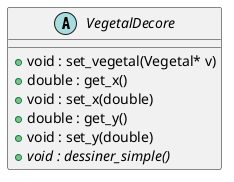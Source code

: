 @startuml

abstract Class VegetalDecore {

    + void : set_vegetal(Vegetal* v)
    + double : get_x()
    + void : set_x(double)
    + double : get_y()
    + void : set_y(double)
    + {abstract} void : dessiner_simple()

}


@enduml
